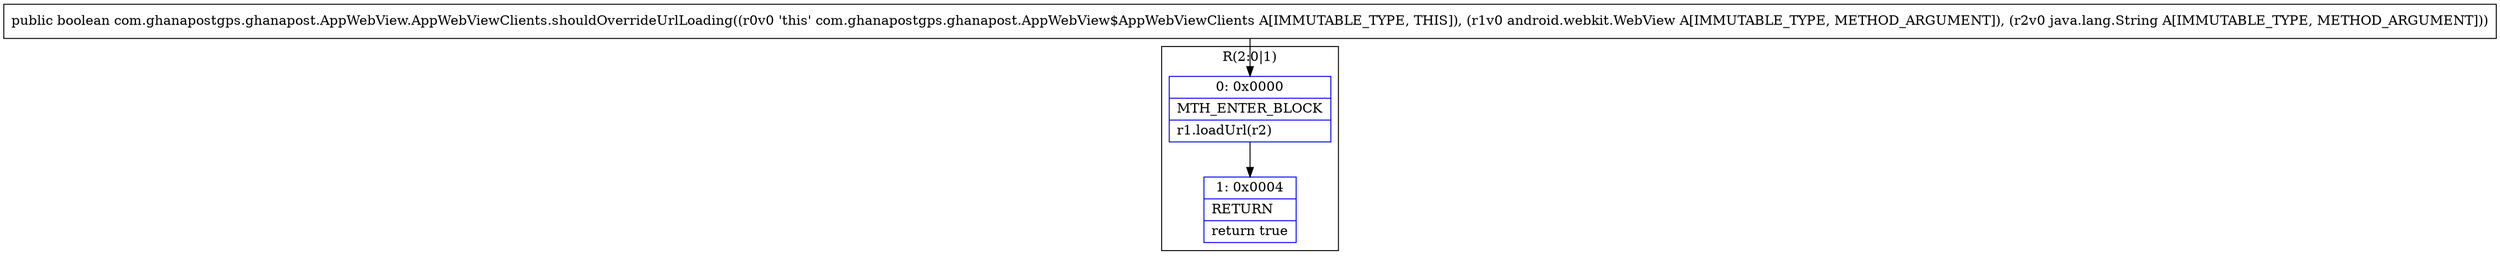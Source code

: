 digraph "CFG forcom.ghanapostgps.ghanapost.AppWebView.AppWebViewClients.shouldOverrideUrlLoading(Landroid\/webkit\/WebView;Ljava\/lang\/String;)Z" {
subgraph cluster_Region_966225333 {
label = "R(2:0|1)";
node [shape=record,color=blue];
Node_0 [shape=record,label="{0\:\ 0x0000|MTH_ENTER_BLOCK\l|r1.loadUrl(r2)\l}"];
Node_1 [shape=record,label="{1\:\ 0x0004|RETURN\l|return true\l}"];
}
MethodNode[shape=record,label="{public boolean com.ghanapostgps.ghanapost.AppWebView.AppWebViewClients.shouldOverrideUrlLoading((r0v0 'this' com.ghanapostgps.ghanapost.AppWebView$AppWebViewClients A[IMMUTABLE_TYPE, THIS]), (r1v0 android.webkit.WebView A[IMMUTABLE_TYPE, METHOD_ARGUMENT]), (r2v0 java.lang.String A[IMMUTABLE_TYPE, METHOD_ARGUMENT])) }"];
MethodNode -> Node_0;
Node_0 -> Node_1;
}

